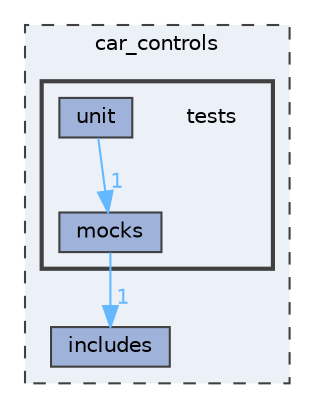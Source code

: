 digraph "car_controls/tests"
{
 // LATEX_PDF_SIZE
  bgcolor="transparent";
  edge [fontname=Helvetica,fontsize=10,labelfontname=Helvetica,labelfontsize=10];
  node [fontname=Helvetica,fontsize=10,shape=box,height=0.2,width=0.4];
  compound=true
  subgraph clusterdir_c764ac26c842542b4c45cb39683c3262 {
    graph [ bgcolor="#ecf0f7", pencolor="grey25", label="car_controls", fontname=Helvetica,fontsize=10 style="filled,dashed", URL="dir_c764ac26c842542b4c45cb39683c3262.html",tooltip=""]
  dir_00eb05ae10cec889c8580341aa3c38dd [label="includes", fillcolor="#9fb2da", color="grey25", style="filled", URL="dir_00eb05ae10cec889c8580341aa3c38dd.html",tooltip=""];
  subgraph clusterdir_8adbf52571f16f046d166d01093aafff {
    graph [ bgcolor="#ecf0f7", pencolor="grey25", label="", fontname=Helvetica,fontsize=10 style="filled,bold", URL="dir_8adbf52571f16f046d166d01093aafff.html",tooltip=""]
    dir_8adbf52571f16f046d166d01093aafff [shape=plaintext, label="tests"];
  dir_6b86605341132ee5d34b97e8b025cdcb [label="mocks", fillcolor="#9fb2da", color="grey25", style="filled", URL="dir_6b86605341132ee5d34b97e8b025cdcb.html",tooltip=""];
  dir_ad12a818c2165eb41d60996b3f3a71d7 [label="unit", fillcolor="#9fb2da", color="grey25", style="filled", URL="dir_ad12a818c2165eb41d60996b3f3a71d7.html",tooltip=""];
  }
  }
  dir_6b86605341132ee5d34b97e8b025cdcb->dir_00eb05ae10cec889c8580341aa3c38dd [headlabel="1", labeldistance=1.5 headhref="dir_000024_000016.html" href="dir_000024_000016.html" color="steelblue1" fontcolor="steelblue1"];
  dir_ad12a818c2165eb41d60996b3f3a71d7->dir_6b86605341132ee5d34b97e8b025cdcb [headlabel="1", labeldistance=1.5 headhref="dir_000032_000024.html" href="dir_000032_000024.html" color="steelblue1" fontcolor="steelblue1"];
}
